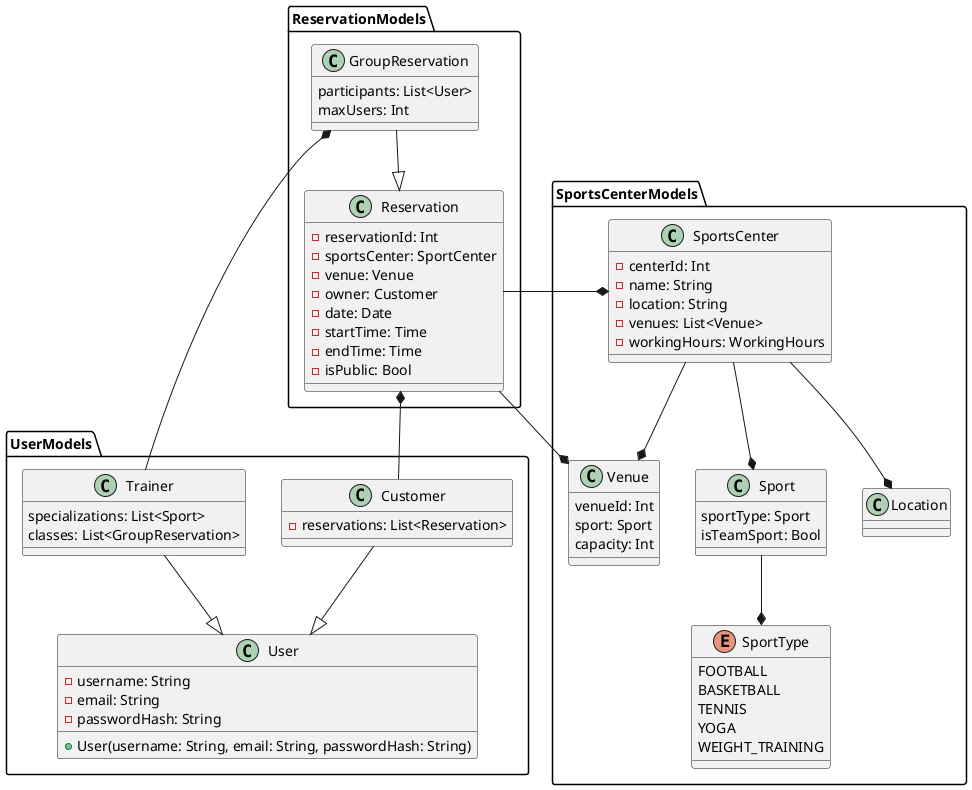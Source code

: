 @startuml ClassDiagram

package UserModels {
    class User{
        - username: String
        - email: String
        - passwordHash: String
        + User(username: String, email: String, passwordHash: String) 
    }

    Customer --|> User
    class Customer{
        -reservations: List<Reservation>
    }

    Trainer --|> User
    class Trainer {
        specializations: List<Sport>
        classes: List<GroupReservation>
    }
}

package SportsCenterModels {
    class SportsCenter {
        -centerId: Int
        -name: String
        -location: String
        -venues: List<Venue>
        -workingHours: WorkingHours
    }
    SportsCenter --* Venue
    SportsCenter --* Sport
    SportsCenter --* Location

    class Venue {
        venueId: Int
        sport: Sport
        capacity: Int
    }

    class Sport {
        sportType: Sport
        isTeamSport: Bool
    }
    Sport --* SportType

    enum SportType {
        FOOTBALL
        BASKETBALL
        TENNIS
        YOGA
        WEIGHT_TRAINING
    }
}

package ReservationModels{
    class Reservation {
        -reservationId: Int
        -sportsCenter: SportCenter
        -venue: Venue
        -owner: Customer
        -date: Date
        -startTime: Time
        -endTime: Time
        -isPublic: Bool
    }

    GroupReservation --|> Reservation
    class GroupReservation {
        participants: List<User>
        maxUsers: Int
    }
}

Customer -up-* Reservation
Trainer -up-* GroupReservation
Reservation --* Venue
Reservation -up-* SportsCenter




@enduml